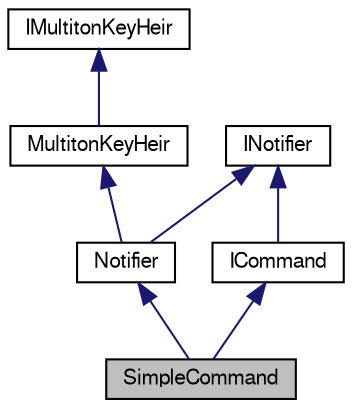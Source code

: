digraph G
{
  edge [fontname="FreeSans",fontsize="10",labelfontname="FreeSans",labelfontsize="10"];
  node [fontname="FreeSans",fontsize="10",shape=record];
  Node1 [label="SimpleCommand",height=0.2,width=0.4,color="black", fillcolor="grey75", style="filled" fontcolor="black"];
  Node2 -> Node1 [dir=back,color="midnightblue",fontsize="10",style="solid",fontname="FreeSans"];
  Node2 [label="Notifier",height=0.2,width=0.4,color="black", fillcolor="white", style="filled",URL="$class_notifier.html",tooltip="A Base INotifier implementation."];
  Node3 -> Node2 [dir=back,color="midnightblue",fontsize="10",style="solid",fontname="FreeSans"];
  Node3 [label="MultitonKeyHeir",height=0.2,width=0.4,color="black", fillcolor="white", style="filled",URL="$class_multiton_key_heir.html",tooltip="Multiton key holding class."];
  Node4 -> Node3 [dir=back,color="midnightblue",fontsize="10",style="solid",fontname="FreeSans"];
  Node4 [label="IMultitonKeyHeir",height=0.2,width=0.4,color="black", fillcolor="white", style="filled",URL="$class_i_multiton_key_heir.html",tooltip="Contains a multiton key."];
  Node5 -> Node2 [dir=back,color="midnightblue",fontsize="10",style="solid",fontname="FreeSans"];
  Node5 [label="INotifier",height=0.2,width=0.4,color="black", fillcolor="white", style="filled",URL="$class_i_notifier.html",tooltip="The interface definition for a PureMVC Notifier."];
  Node6 -> Node1 [dir=back,color="midnightblue",fontsize="10",style="solid",fontname="FreeSans"];
  Node6 [label="ICommand",height=0.2,width=0.4,color="black", fillcolor="white", style="filled",URL="$class_i_command.html",tooltip="The interface definition for a PureMVC Command."];
  Node5 -> Node6 [dir=back,color="midnightblue",fontsize="10",style="solid",fontname="FreeSans"];
}
